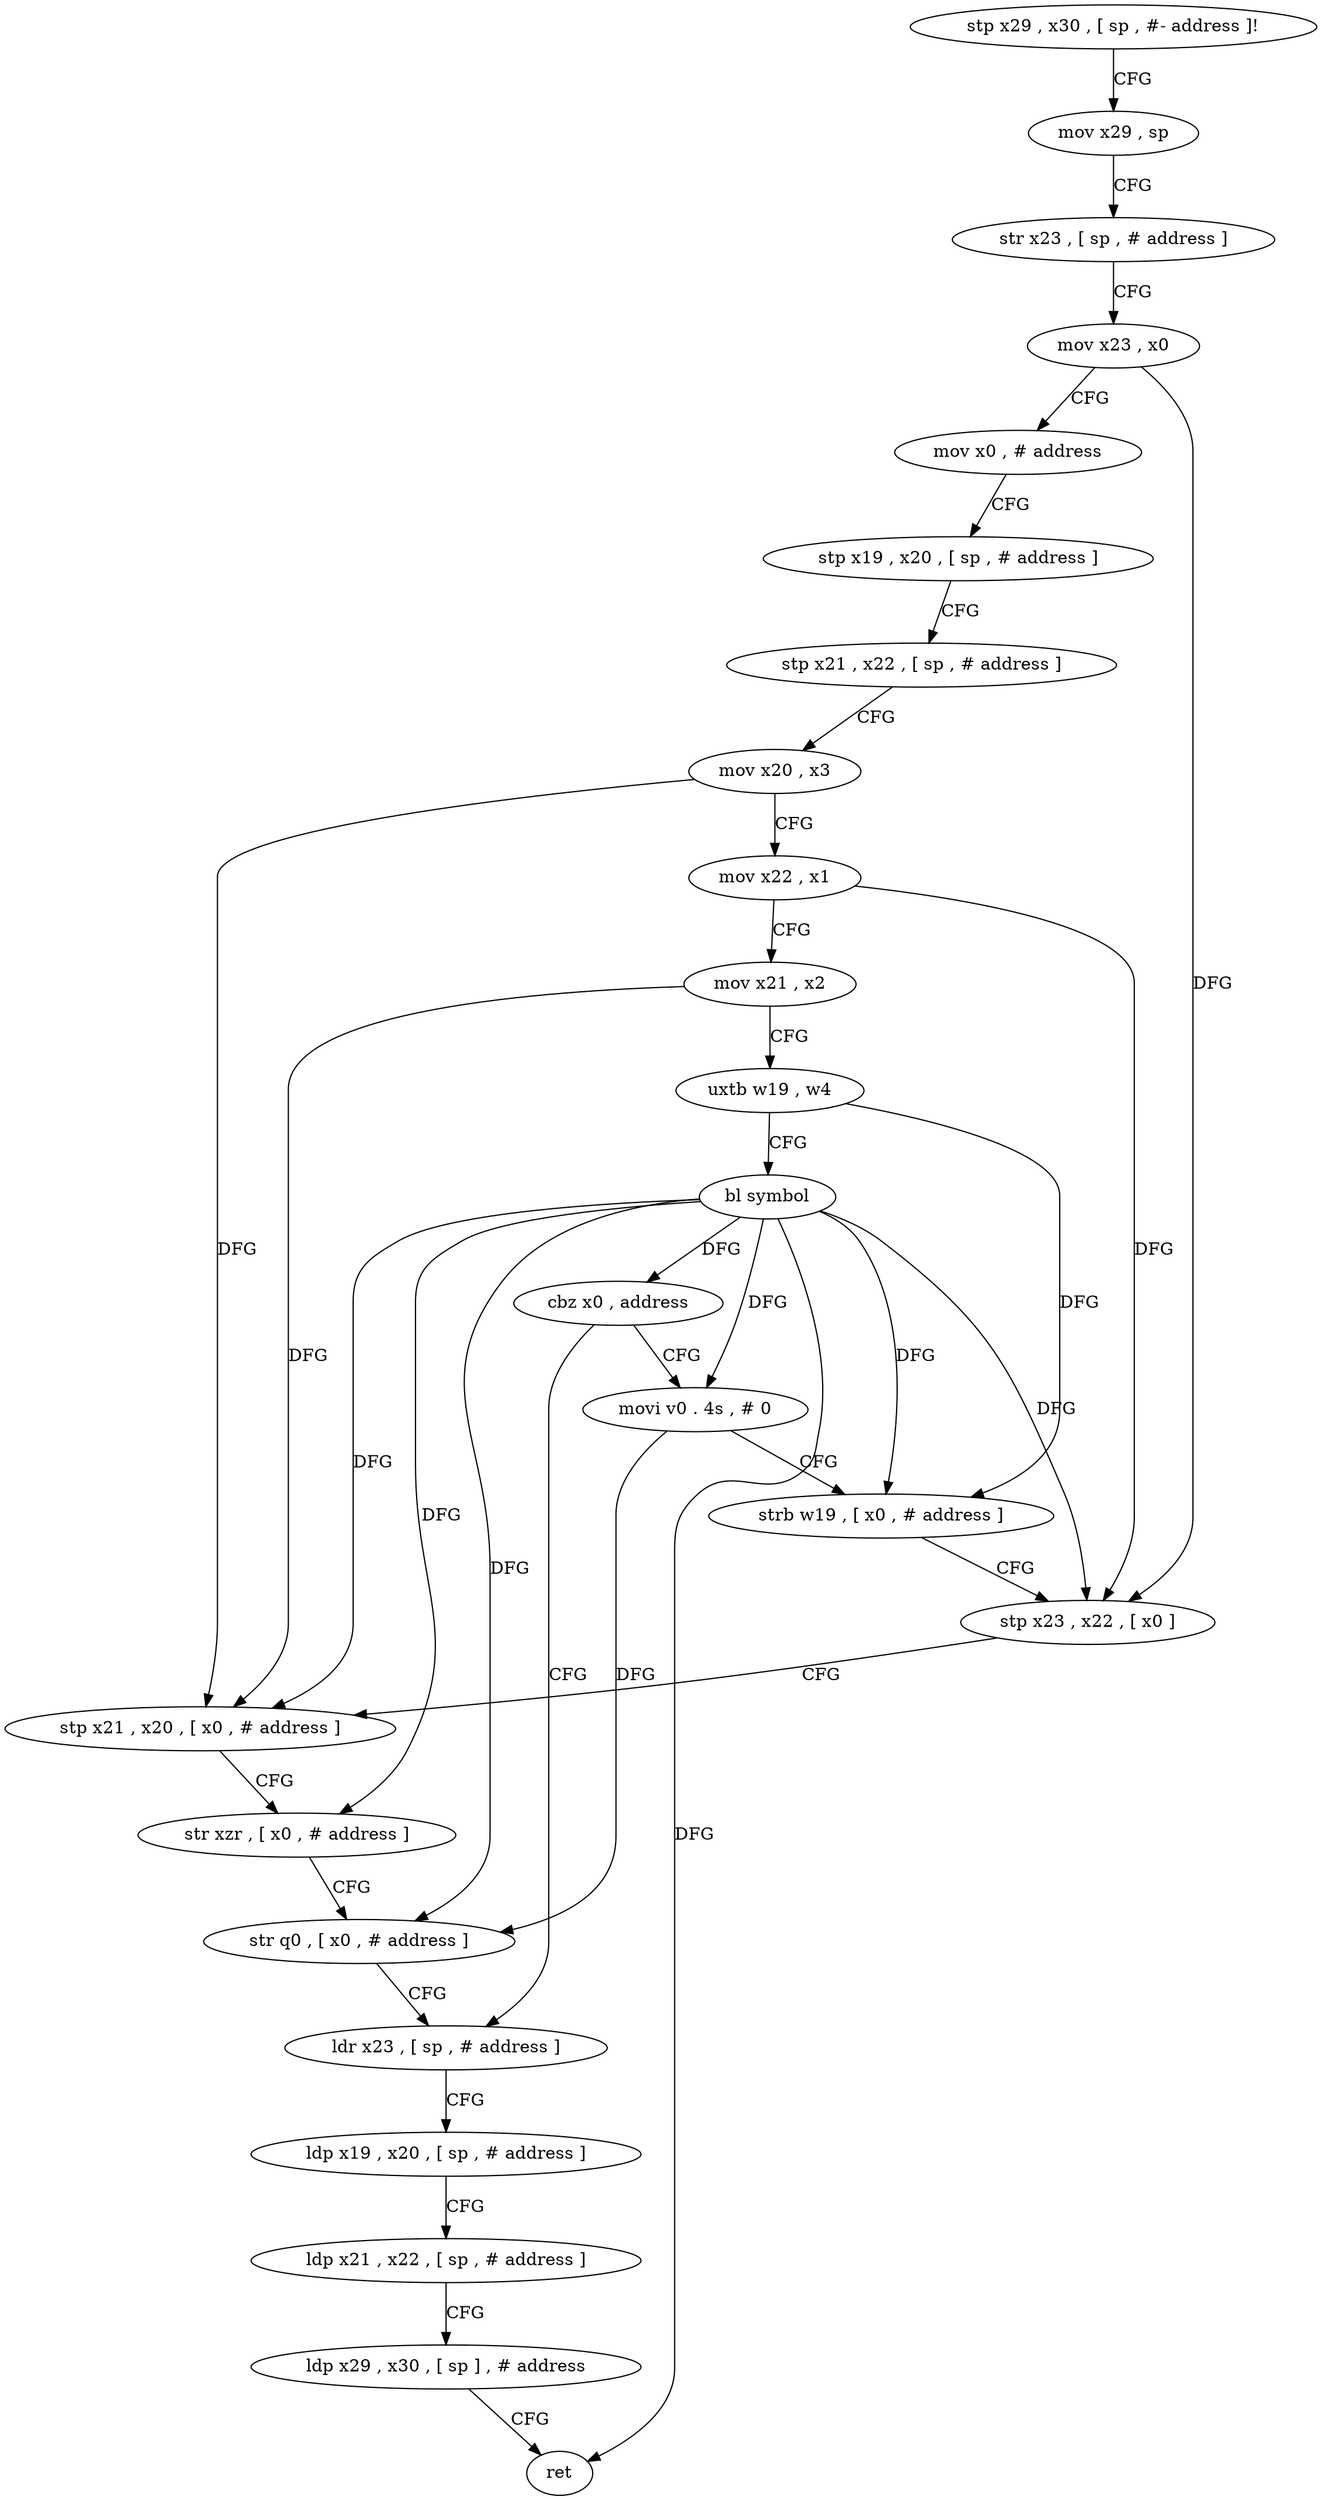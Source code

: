 digraph "func" {
"159336" [label = "stp x29 , x30 , [ sp , #- address ]!" ]
"159340" [label = "mov x29 , sp" ]
"159344" [label = "str x23 , [ sp , # address ]" ]
"159348" [label = "mov x23 , x0" ]
"159352" [label = "mov x0 , # address" ]
"159356" [label = "stp x19 , x20 , [ sp , # address ]" ]
"159360" [label = "stp x21 , x22 , [ sp , # address ]" ]
"159364" [label = "mov x20 , x3" ]
"159368" [label = "mov x22 , x1" ]
"159372" [label = "mov x21 , x2" ]
"159376" [label = "uxtb w19 , w4" ]
"159380" [label = "bl symbol" ]
"159384" [label = "cbz x0 , address" ]
"159412" [label = "ldr x23 , [ sp , # address ]" ]
"159388" [label = "movi v0 . 4s , # 0" ]
"159416" [label = "ldp x19 , x20 , [ sp , # address ]" ]
"159420" [label = "ldp x21 , x22 , [ sp , # address ]" ]
"159424" [label = "ldp x29 , x30 , [ sp ] , # address" ]
"159428" [label = "ret" ]
"159392" [label = "strb w19 , [ x0 , # address ]" ]
"159396" [label = "stp x23 , x22 , [ x0 ]" ]
"159400" [label = "stp x21 , x20 , [ x0 , # address ]" ]
"159404" [label = "str xzr , [ x0 , # address ]" ]
"159408" [label = "str q0 , [ x0 , # address ]" ]
"159336" -> "159340" [ label = "CFG" ]
"159340" -> "159344" [ label = "CFG" ]
"159344" -> "159348" [ label = "CFG" ]
"159348" -> "159352" [ label = "CFG" ]
"159348" -> "159396" [ label = "DFG" ]
"159352" -> "159356" [ label = "CFG" ]
"159356" -> "159360" [ label = "CFG" ]
"159360" -> "159364" [ label = "CFG" ]
"159364" -> "159368" [ label = "CFG" ]
"159364" -> "159400" [ label = "DFG" ]
"159368" -> "159372" [ label = "CFG" ]
"159368" -> "159396" [ label = "DFG" ]
"159372" -> "159376" [ label = "CFG" ]
"159372" -> "159400" [ label = "DFG" ]
"159376" -> "159380" [ label = "CFG" ]
"159376" -> "159392" [ label = "DFG" ]
"159380" -> "159384" [ label = "DFG" ]
"159380" -> "159428" [ label = "DFG" ]
"159380" -> "159392" [ label = "DFG" ]
"159380" -> "159396" [ label = "DFG" ]
"159380" -> "159400" [ label = "DFG" ]
"159380" -> "159404" [ label = "DFG" ]
"159380" -> "159408" [ label = "DFG" ]
"159380" -> "159388" [ label = "DFG" ]
"159384" -> "159412" [ label = "CFG" ]
"159384" -> "159388" [ label = "CFG" ]
"159412" -> "159416" [ label = "CFG" ]
"159388" -> "159392" [ label = "CFG" ]
"159388" -> "159408" [ label = "DFG" ]
"159416" -> "159420" [ label = "CFG" ]
"159420" -> "159424" [ label = "CFG" ]
"159424" -> "159428" [ label = "CFG" ]
"159392" -> "159396" [ label = "CFG" ]
"159396" -> "159400" [ label = "CFG" ]
"159400" -> "159404" [ label = "CFG" ]
"159404" -> "159408" [ label = "CFG" ]
"159408" -> "159412" [ label = "CFG" ]
}
